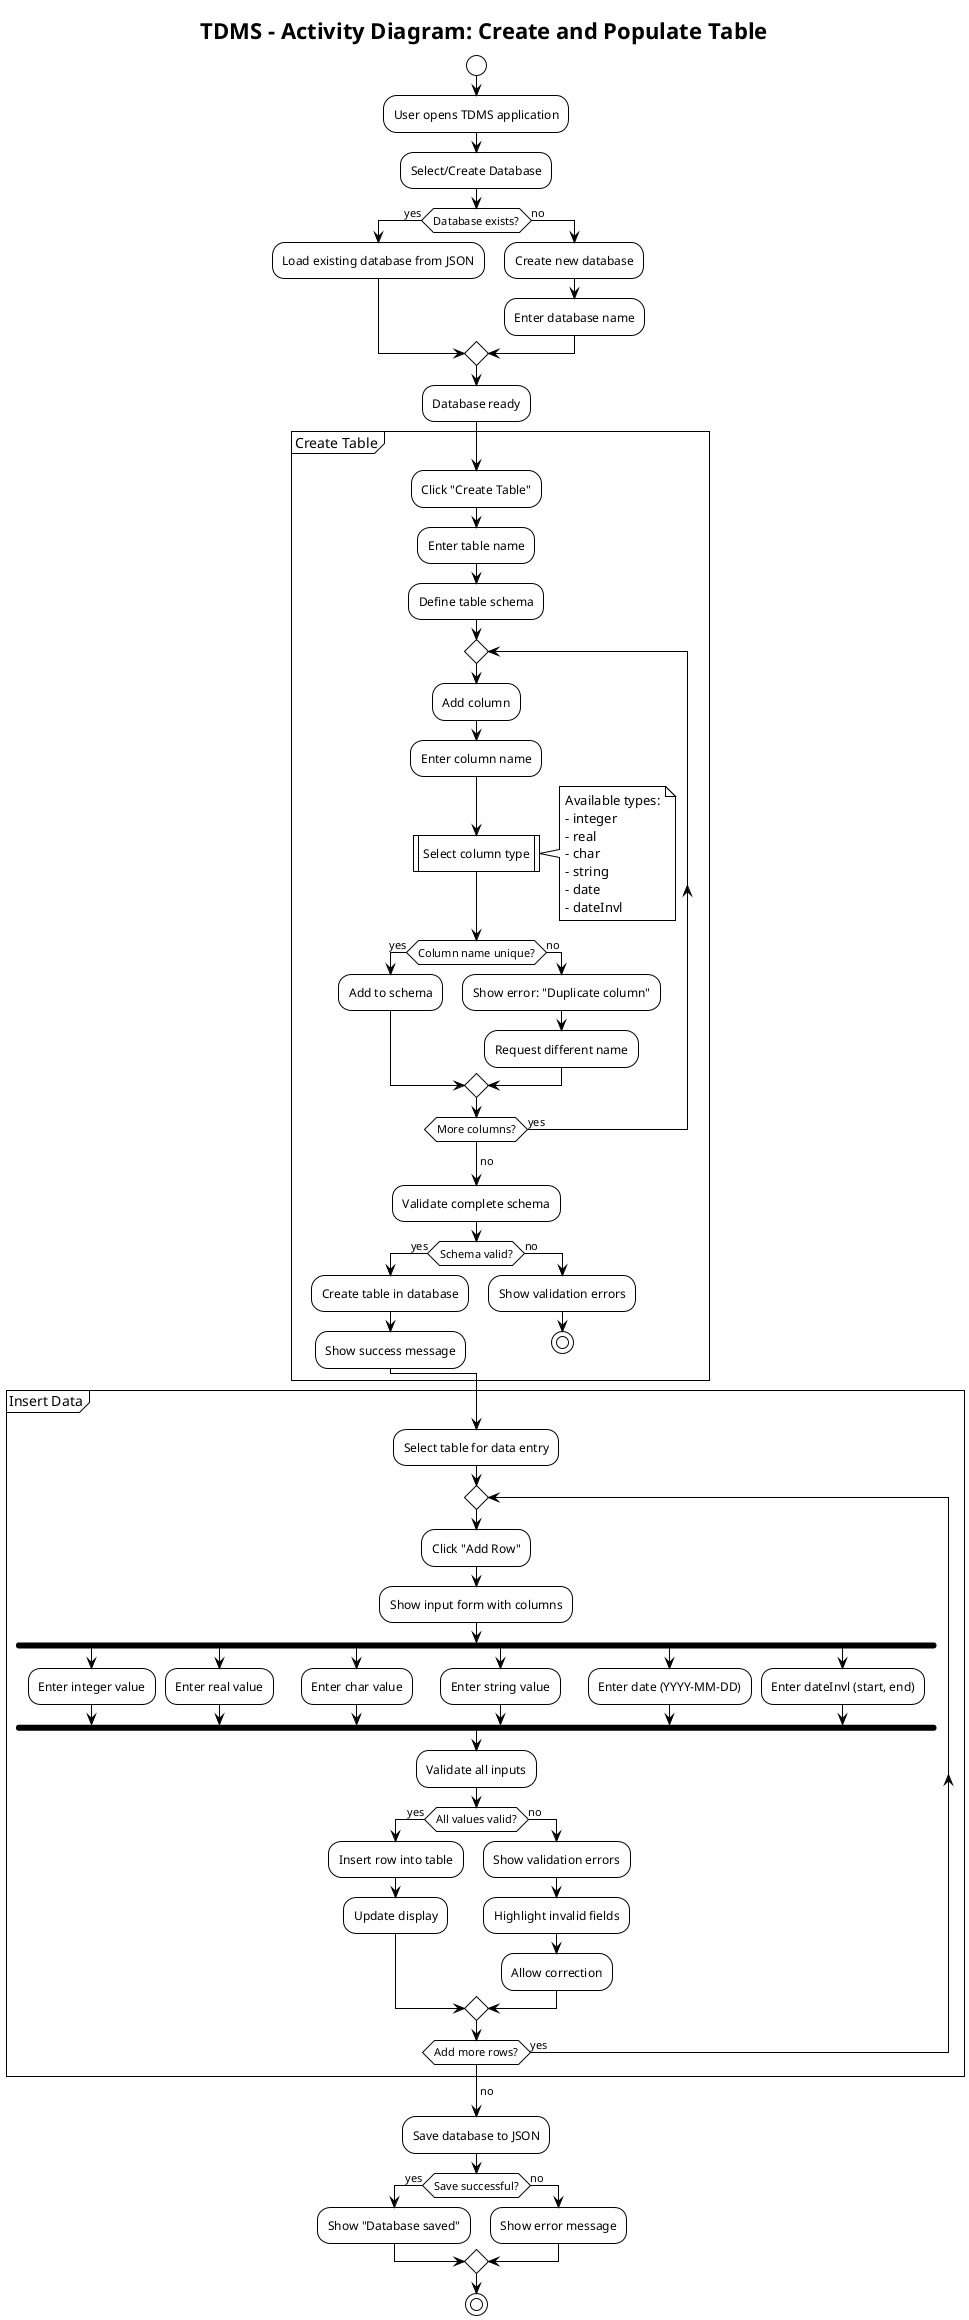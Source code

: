 @startuml activity
!theme plain
title TDMS - Activity Diagram: Create and Populate Table

start

:User opens TDMS application;

:Select/Create Database;

if (Database exists?) then (yes)
  :Load existing database from JSON;
else (no)
  :Create new database;
  :Enter database name;
endif

:Database ready;

partition "Create Table" {
  :Click "Create Table";
  :Enter table name;
  
  :Define table schema;
  
  repeat
    :Add column;
    :Enter column name;
    :Select column type|
    note right
      Available types:
      - integer
      - real
      - char
      - string
      - date
      - dateInvl
    end note
    
    if (Column name unique?) then (yes)
      :Add to schema;
    else (no)
      :Show error: "Duplicate column";
      :Request different name;
    endif
    
  repeat while (More columns?) is (yes)
  -> no;
  
  :Validate complete schema;
  
  if (Schema valid?) then (yes)
    :Create table in database;
    :Show success message;
  else (no)
    :Show validation errors;
    stop
  endif
}

partition "Insert Data" {
  :Select table for data entry;
  
  repeat
    :Click "Add Row";
    :Show input form with columns;
    
    fork
      :Enter integer value;
    fork again
      :Enter real value;
    fork again
      :Enter char value;
    fork again
      :Enter string value;
    fork again
      :Enter date (YYYY-MM-DD);
    fork again
      :Enter dateInvl (start, end);
    end fork
    
    :Validate all inputs;
    
    if (All values valid?) then (yes)
      :Insert row into table;
      :Update display;
    else (no)
      :Show validation errors;
      :Highlight invalid fields;
      :Allow correction;
    endif
    
  repeat while (Add more rows?) is (yes)
  -> no;
}

:Save database to JSON;

if (Save successful?) then (yes)
  :Show "Database saved";
else (no)
  :Show error message;
endif

stop

@enduml